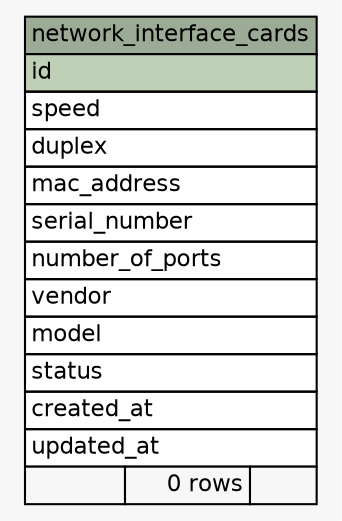 // dot 2.40.1 on Linux 5.0.0-23-generic
// SchemaSpy rev 590
digraph "network_interface_cards" {
  graph [
    rankdir="RL"
    bgcolor="#f7f7f7"
    nodesep="0.18"
    ranksep="0.46"
    fontname="Helvetica"
    fontsize="11"
  ];
  node [
    fontname="Helvetica"
    fontsize="11"
    shape="plaintext"
  ];
  edge [
    arrowsize="0.8"
  ];
  "network_interface_cards" [
    label=<
    <TABLE BORDER="0" CELLBORDER="1" CELLSPACING="0" BGCOLOR="#ffffff">
      <TR><TD COLSPAN="3" BGCOLOR="#9bab96" ALIGN="CENTER">network_interface_cards</TD></TR>
      <TR><TD PORT="id" COLSPAN="3" BGCOLOR="#bed1b8" ALIGN="LEFT">id</TD></TR>
      <TR><TD PORT="speed" COLSPAN="3" ALIGN="LEFT">speed</TD></TR>
      <TR><TD PORT="duplex" COLSPAN="3" ALIGN="LEFT">duplex</TD></TR>
      <TR><TD PORT="mac_address" COLSPAN="3" ALIGN="LEFT">mac_address</TD></TR>
      <TR><TD PORT="serial_number" COLSPAN="3" ALIGN="LEFT">serial_number</TD></TR>
      <TR><TD PORT="number_of_ports" COLSPAN="3" ALIGN="LEFT">number_of_ports</TD></TR>
      <TR><TD PORT="vendor" COLSPAN="3" ALIGN="LEFT">vendor</TD></TR>
      <TR><TD PORT="model" COLSPAN="3" ALIGN="LEFT">model</TD></TR>
      <TR><TD PORT="status" COLSPAN="3" ALIGN="LEFT">status</TD></TR>
      <TR><TD PORT="created_at" COLSPAN="3" ALIGN="LEFT">created_at</TD></TR>
      <TR><TD PORT="updated_at" COLSPAN="3" ALIGN="LEFT">updated_at</TD></TR>
      <TR><TD ALIGN="LEFT" BGCOLOR="#f7f7f7">  </TD><TD ALIGN="RIGHT" BGCOLOR="#f7f7f7">0 rows</TD><TD ALIGN="RIGHT" BGCOLOR="#f7f7f7">  </TD></TR>
    </TABLE>>
    URL="tables/network_interface_cards.html"
    tooltip="network_interface_cards"
  ];
}
